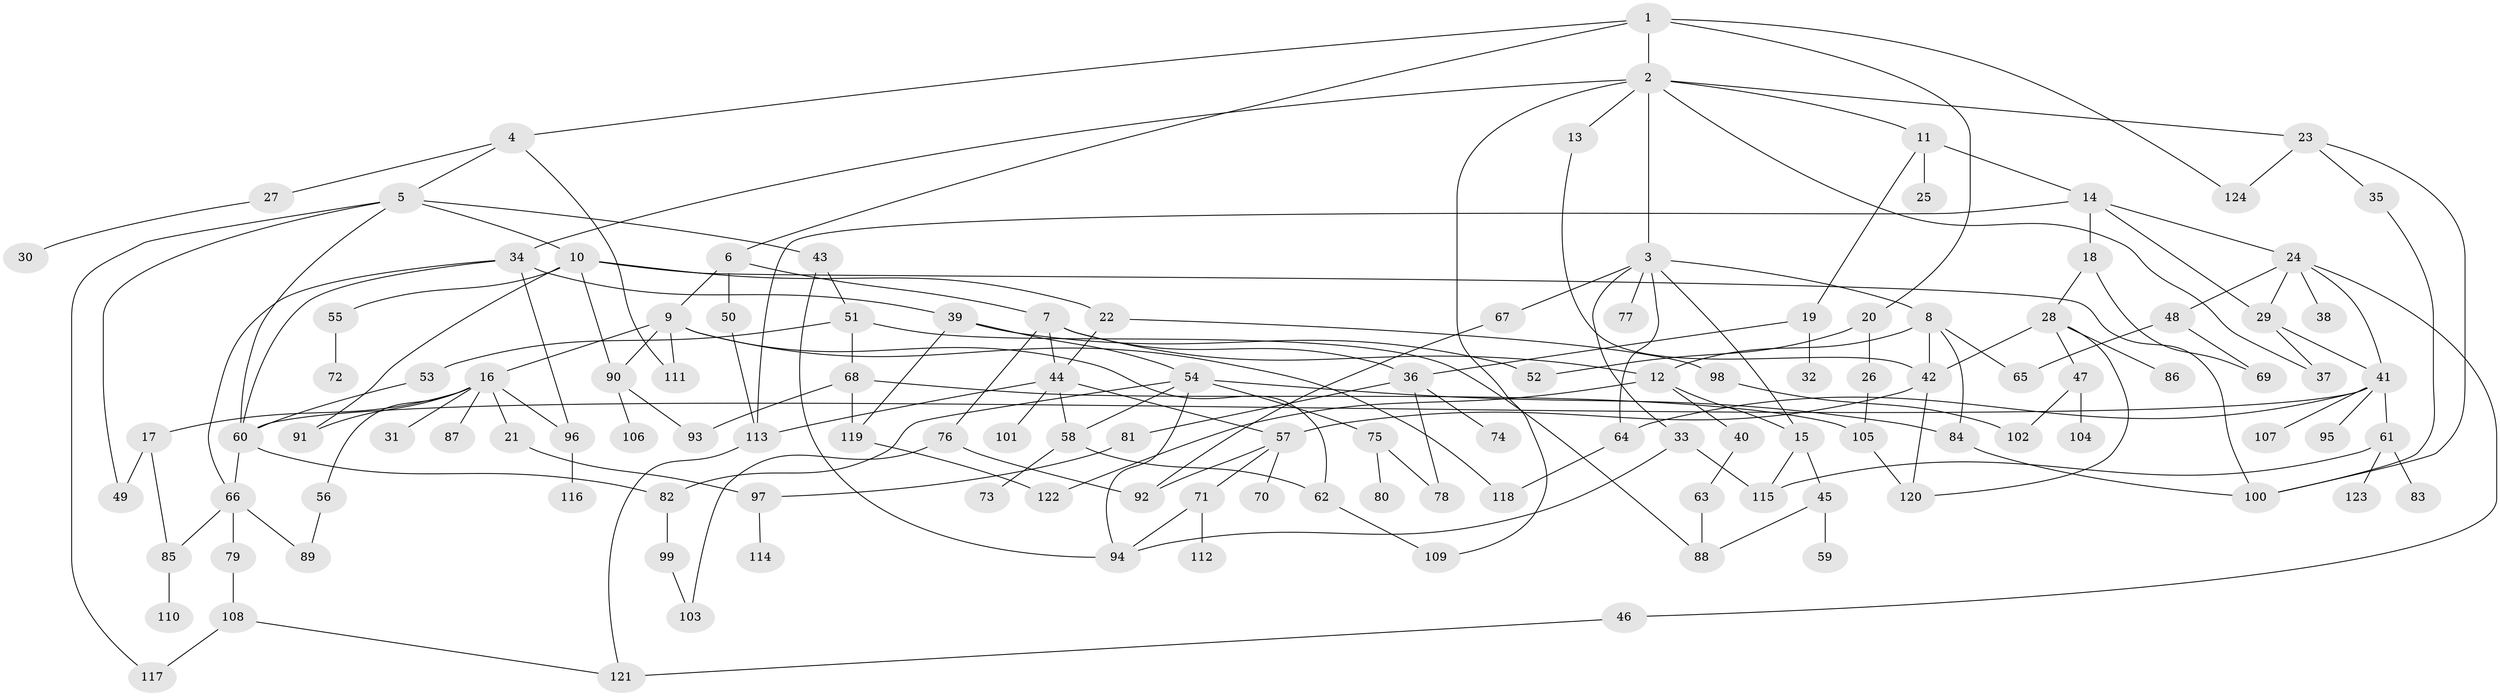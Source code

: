 // coarse degree distribution, {5: 0.11904761904761904, 8: 0.03571428571428571, 9: 0.011904761904761904, 4: 0.09523809523809523, 6: 0.023809523809523808, 7: 0.05952380952380952, 3: 0.19047619047619047, 2: 0.25, 1: 0.20238095238095238, 11: 0.011904761904761904}
// Generated by graph-tools (version 1.1) at 2025/51/02/27/25 19:51:36]
// undirected, 124 vertices, 182 edges
graph export_dot {
graph [start="1"]
  node [color=gray90,style=filled];
  1;
  2;
  3;
  4;
  5;
  6;
  7;
  8;
  9;
  10;
  11;
  12;
  13;
  14;
  15;
  16;
  17;
  18;
  19;
  20;
  21;
  22;
  23;
  24;
  25;
  26;
  27;
  28;
  29;
  30;
  31;
  32;
  33;
  34;
  35;
  36;
  37;
  38;
  39;
  40;
  41;
  42;
  43;
  44;
  45;
  46;
  47;
  48;
  49;
  50;
  51;
  52;
  53;
  54;
  55;
  56;
  57;
  58;
  59;
  60;
  61;
  62;
  63;
  64;
  65;
  66;
  67;
  68;
  69;
  70;
  71;
  72;
  73;
  74;
  75;
  76;
  77;
  78;
  79;
  80;
  81;
  82;
  83;
  84;
  85;
  86;
  87;
  88;
  89;
  90;
  91;
  92;
  93;
  94;
  95;
  96;
  97;
  98;
  99;
  100;
  101;
  102;
  103;
  104;
  105;
  106;
  107;
  108;
  109;
  110;
  111;
  112;
  113;
  114;
  115;
  116;
  117;
  118;
  119;
  120;
  121;
  122;
  123;
  124;
  1 -- 2;
  1 -- 4;
  1 -- 6;
  1 -- 20;
  1 -- 124;
  2 -- 3;
  2 -- 11;
  2 -- 13;
  2 -- 23;
  2 -- 34;
  2 -- 37;
  2 -- 109;
  3 -- 8;
  3 -- 15;
  3 -- 33;
  3 -- 67;
  3 -- 77;
  3 -- 64;
  4 -- 5;
  4 -- 27;
  4 -- 111;
  5 -- 10;
  5 -- 43;
  5 -- 49;
  5 -- 117;
  5 -- 60;
  6 -- 7;
  6 -- 9;
  6 -- 50;
  7 -- 12;
  7 -- 76;
  7 -- 36;
  7 -- 44;
  8 -- 42;
  8 -- 65;
  8 -- 84;
  8 -- 12;
  9 -- 16;
  9 -- 111;
  9 -- 118;
  9 -- 90;
  9 -- 62;
  10 -- 22;
  10 -- 55;
  10 -- 90;
  10 -- 100;
  10 -- 91;
  11 -- 14;
  11 -- 19;
  11 -- 25;
  12 -- 40;
  12 -- 122;
  12 -- 15;
  13 -- 42;
  14 -- 18;
  14 -- 24;
  14 -- 29;
  14 -- 113;
  15 -- 45;
  15 -- 115;
  16 -- 17;
  16 -- 21;
  16 -- 31;
  16 -- 56;
  16 -- 87;
  16 -- 91;
  16 -- 96;
  17 -- 85;
  17 -- 49;
  18 -- 28;
  18 -- 69;
  19 -- 32;
  19 -- 36;
  20 -- 26;
  20 -- 52;
  21 -- 97;
  22 -- 44;
  22 -- 98;
  23 -- 35;
  23 -- 100;
  23 -- 124;
  24 -- 29;
  24 -- 38;
  24 -- 46;
  24 -- 48;
  24 -- 41;
  26 -- 105;
  27 -- 30;
  28 -- 47;
  28 -- 86;
  28 -- 120;
  28 -- 42;
  29 -- 41;
  29 -- 37;
  33 -- 94;
  33 -- 115;
  34 -- 39;
  34 -- 66;
  34 -- 60;
  34 -- 96;
  35 -- 100;
  36 -- 74;
  36 -- 81;
  36 -- 78;
  39 -- 52;
  39 -- 54;
  39 -- 119;
  40 -- 63;
  41 -- 60;
  41 -- 61;
  41 -- 64;
  41 -- 95;
  41 -- 107;
  42 -- 57;
  42 -- 120;
  43 -- 51;
  43 -- 94;
  44 -- 101;
  44 -- 113;
  44 -- 58;
  44 -- 57;
  45 -- 59;
  45 -- 88;
  46 -- 121;
  47 -- 104;
  47 -- 102;
  48 -- 65;
  48 -- 69;
  50 -- 113;
  51 -- 53;
  51 -- 68;
  51 -- 88;
  53 -- 60;
  54 -- 58;
  54 -- 75;
  54 -- 82;
  54 -- 84;
  54 -- 94;
  55 -- 72;
  56 -- 89;
  57 -- 70;
  57 -- 71;
  57 -- 92;
  58 -- 62;
  58 -- 73;
  60 -- 66;
  60 -- 82;
  61 -- 83;
  61 -- 123;
  61 -- 115;
  62 -- 109;
  63 -- 88;
  64 -- 118;
  66 -- 79;
  66 -- 85;
  66 -- 89;
  67 -- 92;
  68 -- 105;
  68 -- 119;
  68 -- 93;
  71 -- 112;
  71 -- 94;
  75 -- 78;
  75 -- 80;
  76 -- 103;
  76 -- 92;
  79 -- 108;
  81 -- 97;
  82 -- 99;
  84 -- 100;
  85 -- 110;
  90 -- 93;
  90 -- 106;
  96 -- 116;
  97 -- 114;
  98 -- 102;
  99 -- 103;
  105 -- 120;
  108 -- 121;
  108 -- 117;
  113 -- 121;
  119 -- 122;
}
